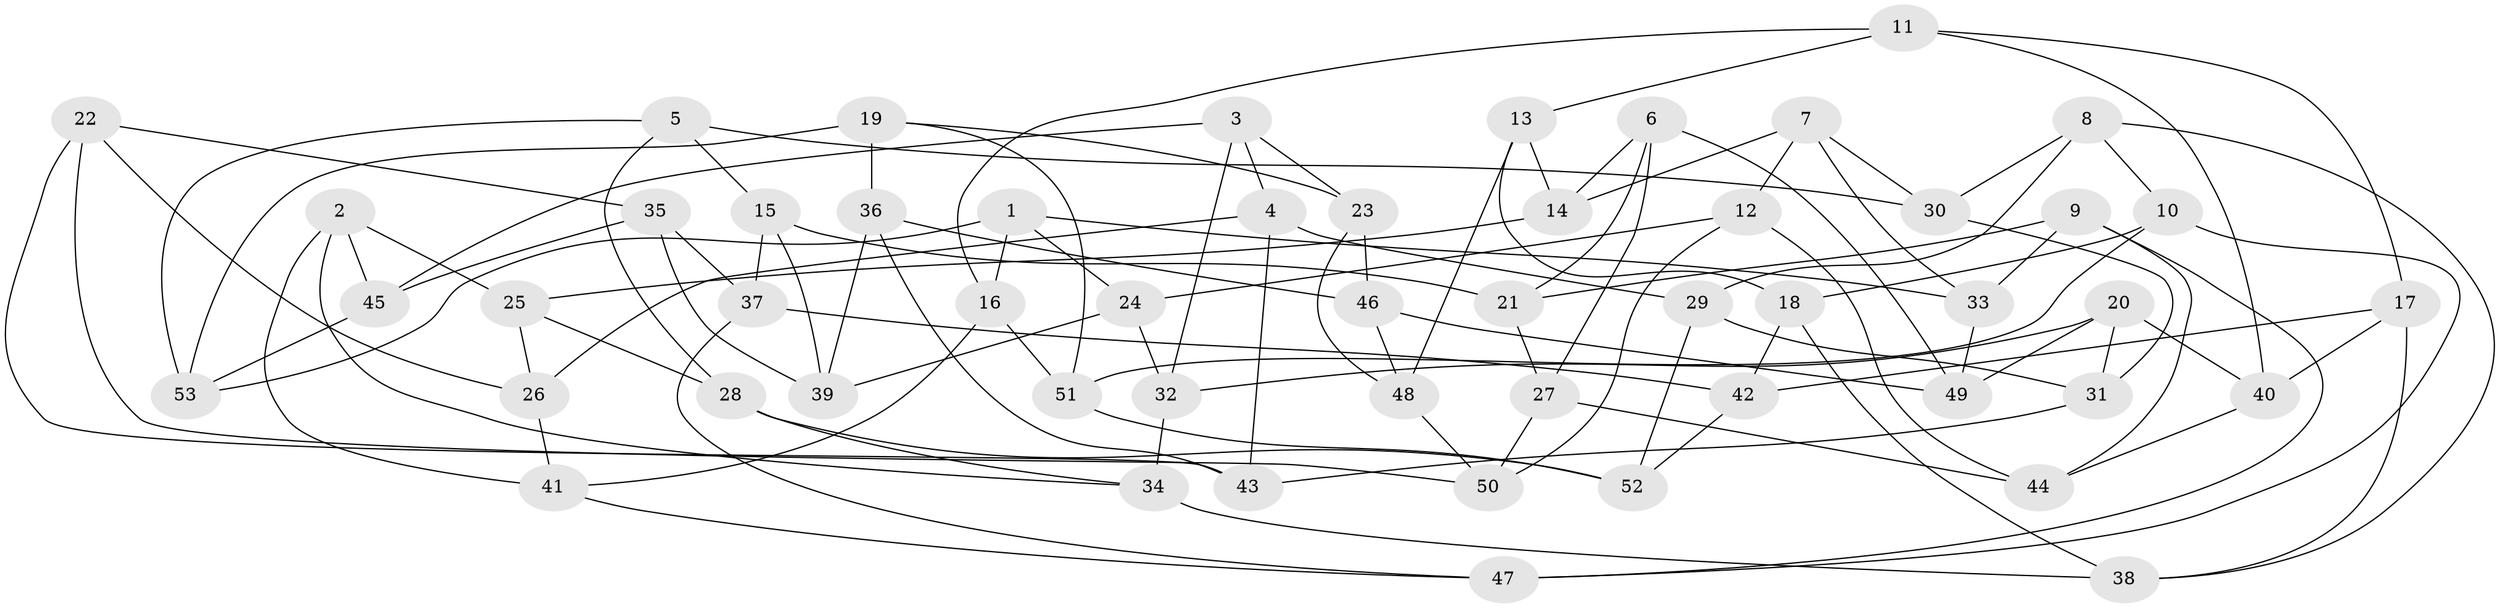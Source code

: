 // Generated by graph-tools (version 1.1) at 2025/50/03/09/25 03:50:44]
// undirected, 53 vertices, 106 edges
graph export_dot {
graph [start="1"]
  node [color=gray90,style=filled];
  1;
  2;
  3;
  4;
  5;
  6;
  7;
  8;
  9;
  10;
  11;
  12;
  13;
  14;
  15;
  16;
  17;
  18;
  19;
  20;
  21;
  22;
  23;
  24;
  25;
  26;
  27;
  28;
  29;
  30;
  31;
  32;
  33;
  34;
  35;
  36;
  37;
  38;
  39;
  40;
  41;
  42;
  43;
  44;
  45;
  46;
  47;
  48;
  49;
  50;
  51;
  52;
  53;
  1 -- 16;
  1 -- 33;
  1 -- 24;
  1 -- 53;
  2 -- 25;
  2 -- 45;
  2 -- 41;
  2 -- 34;
  3 -- 4;
  3 -- 45;
  3 -- 32;
  3 -- 23;
  4 -- 29;
  4 -- 43;
  4 -- 26;
  5 -- 28;
  5 -- 15;
  5 -- 53;
  5 -- 30;
  6 -- 21;
  6 -- 49;
  6 -- 14;
  6 -- 27;
  7 -- 33;
  7 -- 14;
  7 -- 30;
  7 -- 12;
  8 -- 29;
  8 -- 38;
  8 -- 30;
  8 -- 10;
  9 -- 44;
  9 -- 47;
  9 -- 21;
  9 -- 33;
  10 -- 47;
  10 -- 51;
  10 -- 18;
  11 -- 13;
  11 -- 16;
  11 -- 40;
  11 -- 17;
  12 -- 50;
  12 -- 24;
  12 -- 44;
  13 -- 14;
  13 -- 48;
  13 -- 18;
  14 -- 25;
  15 -- 21;
  15 -- 37;
  15 -- 39;
  16 -- 41;
  16 -- 51;
  17 -- 42;
  17 -- 38;
  17 -- 40;
  18 -- 38;
  18 -- 42;
  19 -- 36;
  19 -- 23;
  19 -- 53;
  19 -- 51;
  20 -- 31;
  20 -- 40;
  20 -- 49;
  20 -- 32;
  21 -- 27;
  22 -- 26;
  22 -- 43;
  22 -- 50;
  22 -- 35;
  23 -- 46;
  23 -- 48;
  24 -- 39;
  24 -- 32;
  25 -- 26;
  25 -- 28;
  26 -- 41;
  27 -- 50;
  27 -- 44;
  28 -- 52;
  28 -- 34;
  29 -- 31;
  29 -- 52;
  30 -- 31;
  31 -- 43;
  32 -- 34;
  33 -- 49;
  34 -- 38;
  35 -- 39;
  35 -- 45;
  35 -- 37;
  36 -- 39;
  36 -- 46;
  36 -- 43;
  37 -- 47;
  37 -- 42;
  40 -- 44;
  41 -- 47;
  42 -- 52;
  45 -- 53;
  46 -- 48;
  46 -- 49;
  48 -- 50;
  51 -- 52;
}
